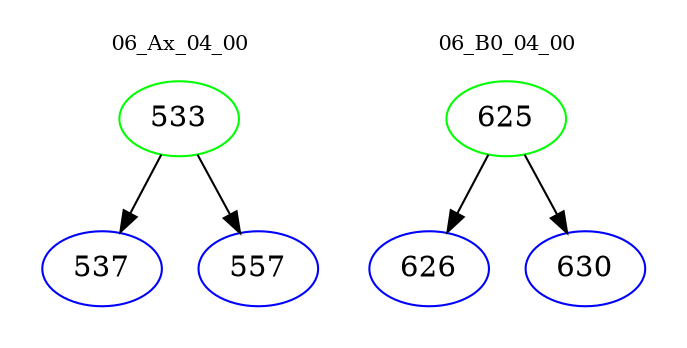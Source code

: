 digraph{
subgraph cluster_0 {
color = white
label = "06_Ax_04_00";
fontsize=10;
T0_533 [label="533", color="green"]
T0_533 -> T0_537 [color="black"]
T0_537 [label="537", color="blue"]
T0_533 -> T0_557 [color="black"]
T0_557 [label="557", color="blue"]
}
subgraph cluster_1 {
color = white
label = "06_B0_04_00";
fontsize=10;
T1_625 [label="625", color="green"]
T1_625 -> T1_626 [color="black"]
T1_626 [label="626", color="blue"]
T1_625 -> T1_630 [color="black"]
T1_630 [label="630", color="blue"]
}
}
